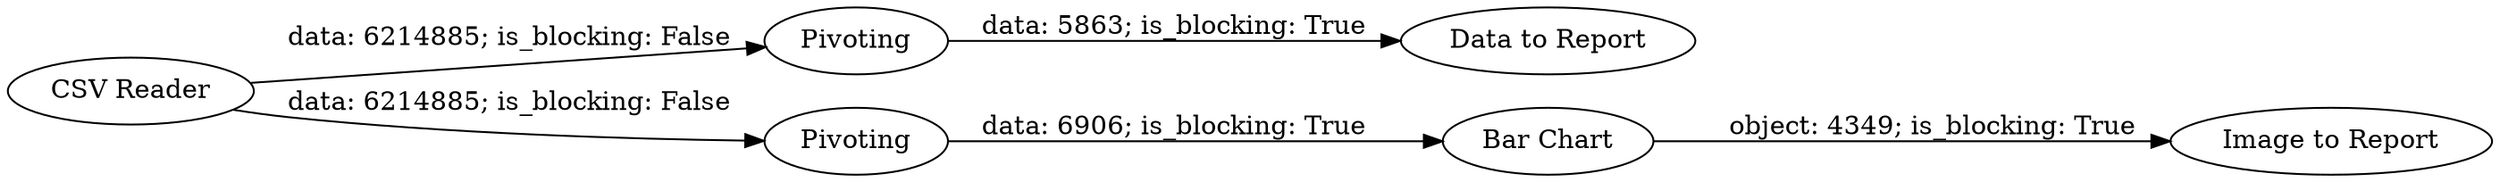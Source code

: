 digraph {
	"865944049632380245_21" [label=Pivoting]
	"865944049632380245_26" [label="CSV Reader"]
	"865944049632380245_23" [label="Data to Report"]
	"865944049632380245_24" [label="Bar Chart"]
	"865944049632380245_25" [label="Image to Report"]
	"865944049632380245_22" [label=Pivoting]
	"865944049632380245_26" -> "865944049632380245_21" [label="data: 6214885; is_blocking: False"]
	"865944049632380245_21" -> "865944049632380245_23" [label="data: 5863; is_blocking: True"]
	"865944049632380245_24" -> "865944049632380245_25" [label="object: 4349; is_blocking: True"]
	"865944049632380245_26" -> "865944049632380245_22" [label="data: 6214885; is_blocking: False"]
	"865944049632380245_22" -> "865944049632380245_24" [label="data: 6906; is_blocking: True"]
	rankdir=LR
}

